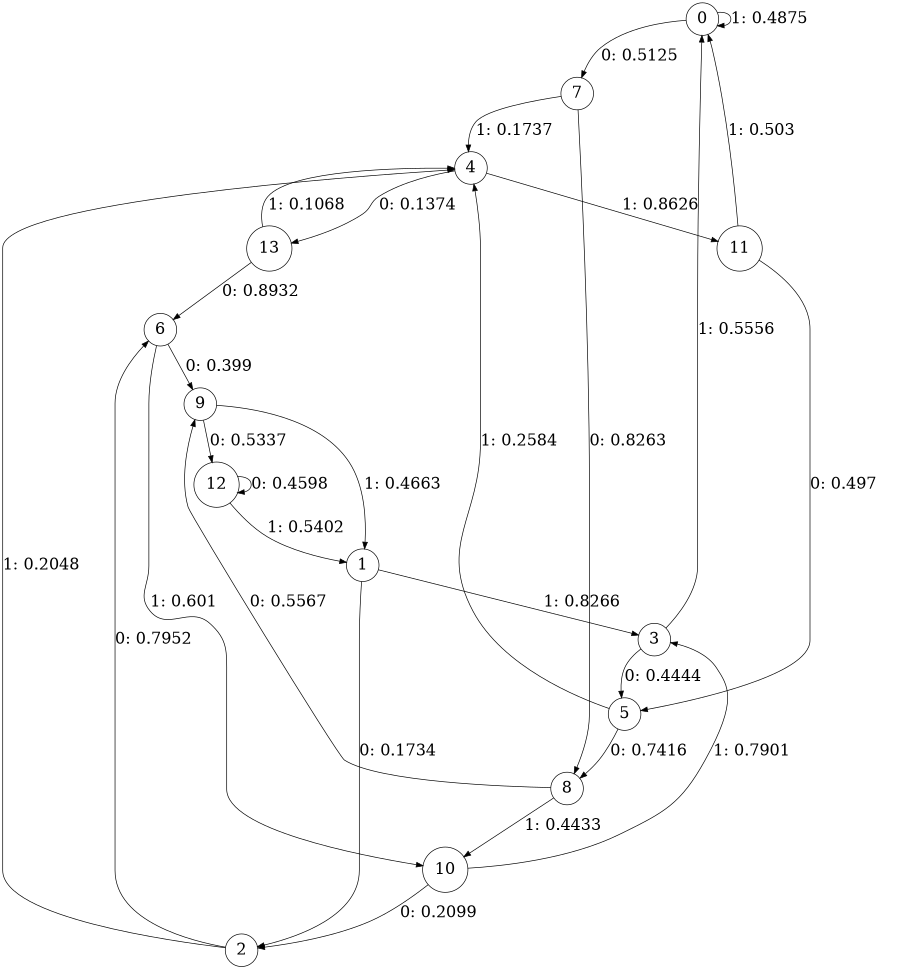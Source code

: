 digraph "ch2randomL4" {
size = "6,8.5";
ratio = "fill";
node [shape = circle];
node [fontsize = 24];
edge [fontsize = 24];
0 -> 7 [label = "0: 0.5125   "];
0 -> 0 [label = "1: 0.4875   "];
1 -> 2 [label = "0: 0.1734   "];
1 -> 3 [label = "1: 0.8266   "];
2 -> 6 [label = "0: 0.7952   "];
2 -> 4 [label = "1: 0.2048   "];
3 -> 5 [label = "0: 0.4444   "];
3 -> 0 [label = "1: 0.5556   "];
4 -> 13 [label = "0: 0.1374   "];
4 -> 11 [label = "1: 0.8626   "];
5 -> 8 [label = "0: 0.7416   "];
5 -> 4 [label = "1: 0.2584   "];
6 -> 9 [label = "0: 0.399    "];
6 -> 10 [label = "1: 0.601    "];
7 -> 8 [label = "0: 0.8263   "];
7 -> 4 [label = "1: 0.1737   "];
8 -> 9 [label = "0: 0.5567   "];
8 -> 10 [label = "1: 0.4433   "];
9 -> 12 [label = "0: 0.5337   "];
9 -> 1 [label = "1: 0.4663   "];
10 -> 2 [label = "0: 0.2099   "];
10 -> 3 [label = "1: 0.7901   "];
11 -> 5 [label = "0: 0.497    "];
11 -> 0 [label = "1: 0.503    "];
12 -> 12 [label = "0: 0.4598   "];
12 -> 1 [label = "1: 0.5402   "];
13 -> 6 [label = "0: 0.8932   "];
13 -> 4 [label = "1: 0.1068   "];
}